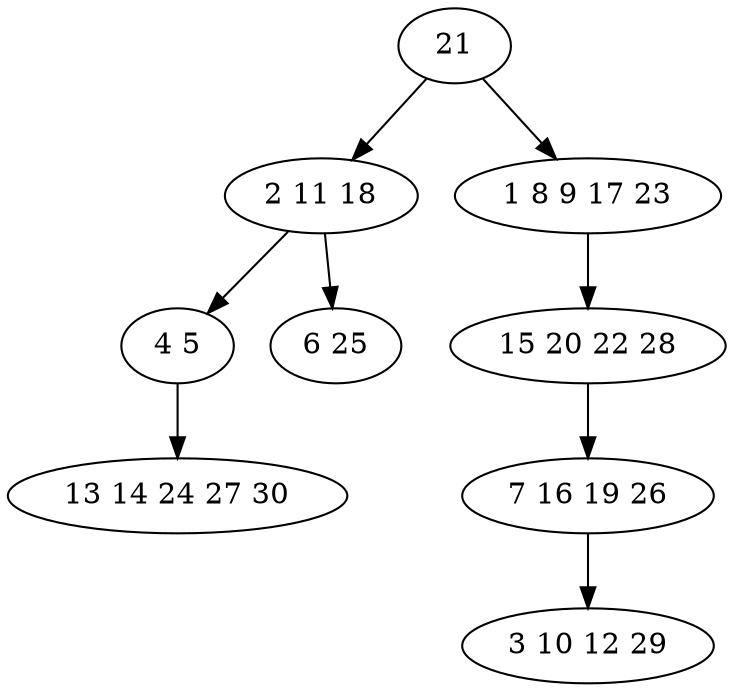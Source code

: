 digraph true_tree {
	"0" -> "1"
	"1" -> "2"
	"1" -> "3"
	"0" -> "4"
	"2" -> "5"
	"4" -> "6"
	"6" -> "7"
	"7" -> "8"
	"0" [label="21"];
	"1" [label="2 11 18"];
	"2" [label="4 5"];
	"3" [label="6 25"];
	"4" [label="1 8 9 17 23"];
	"5" [label="13 14 24 27 30"];
	"6" [label="15 20 22 28"];
	"7" [label="7 16 19 26"];
	"8" [label="3 10 12 29"];
}
